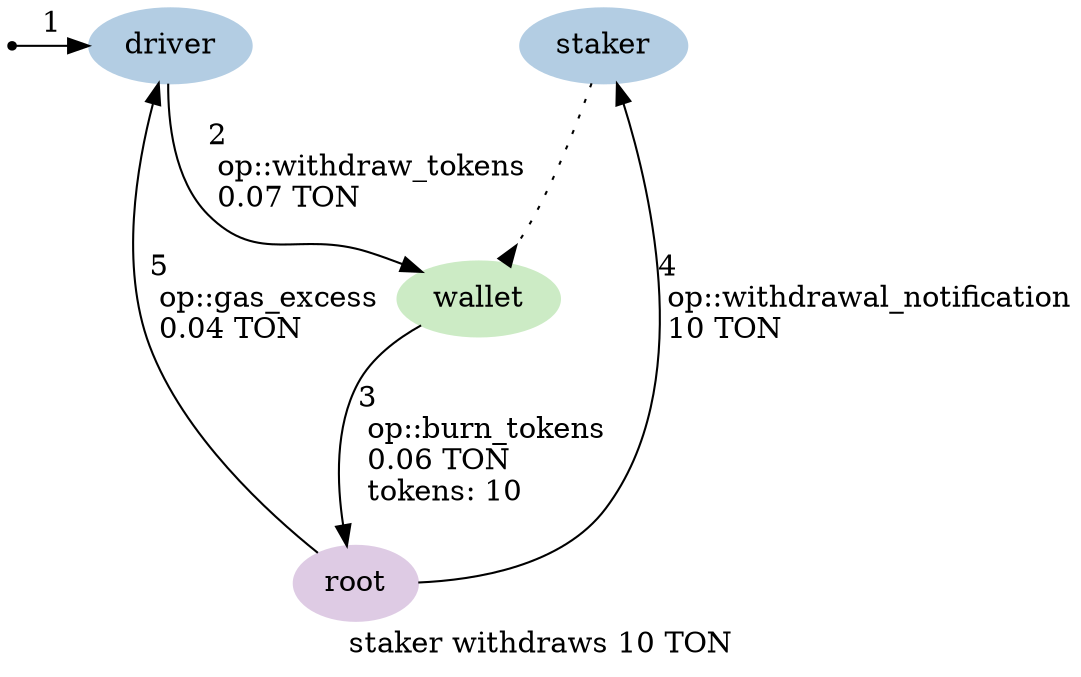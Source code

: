 digraph {
    label="staker withdraws 10 TON"
    node [ colorscheme=pastel19 style=filled ]

    /* Entities */
    external [ shape=point ]
    staker, driver [ color=2 ]
    root [ color=4 ]
    wallet [ color=3 ]

    /* Relationships */
    staker -> wallet [ arrowhead=inv style=dotted ]
    external -> driver [ label="1" ]
    driver -> wallet [ label="2\l op::withdraw_tokens\l 0.07 TON\l" ]
    wallet -> root [ label="3\l op::burn_tokens\l 0.06 TON\l tokens: 10\l" ]
    root -> staker [ label="4\l op::withdrawal_notification\l 10 TON\l" ]
    root -> driver [ label="5\l op::gas_excess\l 0.04 TON\l" ]

    /* Ranks */
    { rank=min external staker driver }
    { rank=max root }
}
